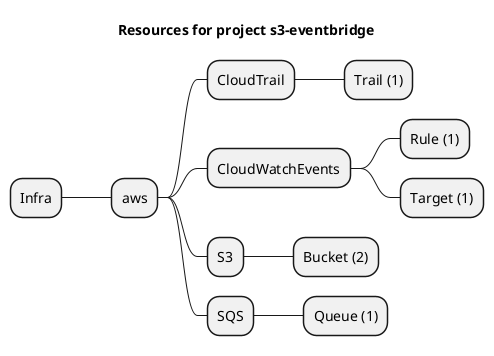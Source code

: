 @startmindmap
title Resources for project s3-eventbridge
skinparam monochrome true
+ Infra
++ aws
+++ CloudTrail
++++ Trail (1)
+++ CloudWatchEvents
++++ Rule (1)
++++ Target (1)
+++ S3
++++ Bucket (2)
+++ SQS
++++ Queue (1)
@endmindmap